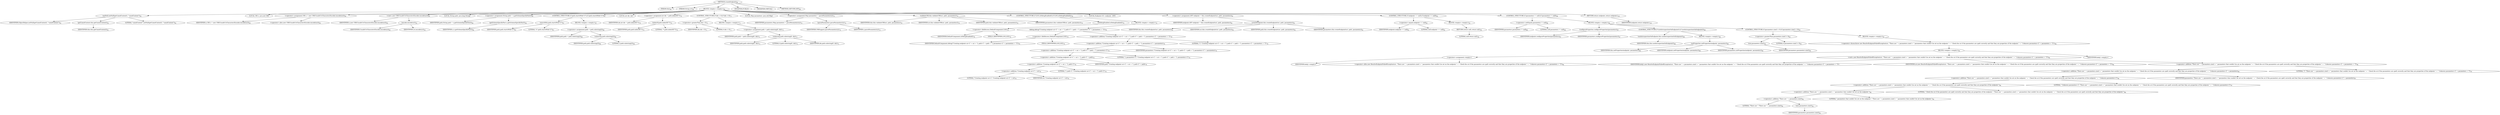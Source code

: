 digraph "createEndpoint" {  
"97" [label = <(METHOD,createEndpoint)<SUB>60</SUB>> ]
"6" [label = <(PARAM,this)<SUB>60</SUB>> ]
"98" [label = <(PARAM,String uri)<SUB>60</SUB>> ]
"99" [label = <(BLOCK,&lt;empty&gt;,&lt;empty&gt;)<SUB>60</SUB>> ]
"100" [label = <(notNull,notNull(getCamelContext(), &quot;camelContext&quot;))<SUB>61</SUB>> ]
"101" [label = <(IDENTIFIER,ObjectHelper,notNull(getCamelContext(), &quot;camelContext&quot;))<SUB>61</SUB>> ]
"102" [label = <(getCamelContext,this.getCamelContext())<SUB>61</SUB>> ]
"5" [label = <(IDENTIFIER,this,this.getCamelContext())<SUB>61</SUB>> ]
"103" [label = <(LITERAL,&quot;camelContext&quot;,notNull(getCamelContext(), &quot;camelContext&quot;))<SUB>61</SUB>> ]
"8" [label = <(LOCAL,URI u: java.net.URI)> ]
"104" [label = <(&lt;operator&gt;.assignment,URI u = new URI(UnsafeUriCharactersEncoder.encode(uri)))<SUB>63</SUB>> ]
"105" [label = <(IDENTIFIER,u,URI u = new URI(UnsafeUriCharactersEncoder.encode(uri)))<SUB>63</SUB>> ]
"106" [label = <(&lt;operator&gt;.alloc,new URI(UnsafeUriCharactersEncoder.encode(uri)))<SUB>63</SUB>> ]
"107" [label = <(&lt;init&gt;,new URI(UnsafeUriCharactersEncoder.encode(uri)))<SUB>63</SUB>> ]
"7" [label = <(IDENTIFIER,u,new URI(UnsafeUriCharactersEncoder.encode(uri)))<SUB>63</SUB>> ]
"108" [label = <(encode,encode(uri))<SUB>63</SUB>> ]
"109" [label = <(IDENTIFIER,UnsafeUriCharactersEncoder,encode(uri))<SUB>63</SUB>> ]
"110" [label = <(IDENTIFIER,uri,encode(uri))<SUB>63</SUB>> ]
"111" [label = <(LOCAL,String path: java.lang.String)> ]
"112" [label = <(&lt;operator&gt;.assignment,String path = u.getSchemeSpecificPart())<SUB>64</SUB>> ]
"113" [label = <(IDENTIFIER,path,String path = u.getSchemeSpecificPart())<SUB>64</SUB>> ]
"114" [label = <(getSchemeSpecificPart,u.getSchemeSpecificPart())<SUB>64</SUB>> ]
"115" [label = <(IDENTIFIER,u,u.getSchemeSpecificPart())<SUB>64</SUB>> ]
"116" [label = <(CONTROL_STRUCTURE,if (path.startsWith(&quot;//&quot;)),if (path.startsWith(&quot;//&quot;)))<SUB>67</SUB>> ]
"117" [label = <(startsWith,path.startsWith(&quot;//&quot;))<SUB>67</SUB>> ]
"118" [label = <(IDENTIFIER,path,path.startsWith(&quot;//&quot;))<SUB>67</SUB>> ]
"119" [label = <(LITERAL,&quot;//&quot;,path.startsWith(&quot;//&quot;))<SUB>67</SUB>> ]
"120" [label = <(BLOCK,&lt;empty&gt;,&lt;empty&gt;)<SUB>67</SUB>> ]
"121" [label = <(&lt;operator&gt;.assignment,path = path.substring(2))<SUB>68</SUB>> ]
"122" [label = <(IDENTIFIER,path,path = path.substring(2))<SUB>68</SUB>> ]
"123" [label = <(substring,path.substring(2))<SUB>68</SUB>> ]
"124" [label = <(IDENTIFIER,path,path.substring(2))<SUB>68</SUB>> ]
"125" [label = <(LITERAL,2,path.substring(2))<SUB>68</SUB>> ]
"126" [label = <(LOCAL,int idx: int)> ]
"127" [label = <(&lt;operator&gt;.assignment,int idx = path.indexOf('?'))<SUB>70</SUB>> ]
"128" [label = <(IDENTIFIER,idx,int idx = path.indexOf('?'))<SUB>70</SUB>> ]
"129" [label = <(indexOf,path.indexOf('?'))<SUB>70</SUB>> ]
"130" [label = <(IDENTIFIER,path,path.indexOf('?'))<SUB>70</SUB>> ]
"131" [label = <(LITERAL,'?',path.indexOf('?'))<SUB>70</SUB>> ]
"132" [label = <(CONTROL_STRUCTURE,if (idx &gt; 0),if (idx &gt; 0))<SUB>71</SUB>> ]
"133" [label = <(&lt;operator&gt;.greaterThan,idx &gt; 0)<SUB>71</SUB>> ]
"134" [label = <(IDENTIFIER,idx,idx &gt; 0)<SUB>71</SUB>> ]
"135" [label = <(LITERAL,0,idx &gt; 0)<SUB>71</SUB>> ]
"136" [label = <(BLOCK,&lt;empty&gt;,&lt;empty&gt;)<SUB>71</SUB>> ]
"137" [label = <(&lt;operator&gt;.assignment,path = path.substring(0, idx))<SUB>72</SUB>> ]
"138" [label = <(IDENTIFIER,path,path = path.substring(0, idx))<SUB>72</SUB>> ]
"139" [label = <(substring,path.substring(0, idx))<SUB>72</SUB>> ]
"140" [label = <(IDENTIFIER,path,path.substring(0, idx))<SUB>72</SUB>> ]
"141" [label = <(LITERAL,0,path.substring(0, idx))<SUB>72</SUB>> ]
"142" [label = <(IDENTIFIER,idx,path.substring(0, idx))<SUB>72</SUB>> ]
"143" [label = <(LOCAL,Map parameters: java.util.Map)> ]
"144" [label = <(&lt;operator&gt;.assignment,Map parameters = parseParameters(u))<SUB>74</SUB>> ]
"145" [label = <(IDENTIFIER,parameters,Map parameters = parseParameters(u))<SUB>74</SUB>> ]
"146" [label = <(parseParameters,parseParameters(u))<SUB>74</SUB>> ]
"147" [label = <(IDENTIFIER,URISupport,parseParameters(u))<SUB>74</SUB>> ]
"148" [label = <(IDENTIFIER,u,parseParameters(u))<SUB>74</SUB>> ]
"149" [label = <(validateURI,this.validateURI(uri, path, parameters))<SUB>76</SUB>> ]
"9" [label = <(IDENTIFIER,this,this.validateURI(uri, path, parameters))<SUB>76</SUB>> ]
"150" [label = <(IDENTIFIER,uri,this.validateURI(uri, path, parameters))<SUB>76</SUB>> ]
"151" [label = <(IDENTIFIER,path,this.validateURI(uri, path, parameters))<SUB>76</SUB>> ]
"152" [label = <(IDENTIFIER,parameters,this.validateURI(uri, path, parameters))<SUB>76</SUB>> ]
"153" [label = <(CONTROL_STRUCTURE,if (LOG.isDebugEnabled()),if (LOG.isDebugEnabled()))<SUB>78</SUB>> ]
"154" [label = <(isDebugEnabled,isDebugEnabled())<SUB>78</SUB>> ]
"155" [label = <(&lt;operator&gt;.fieldAccess,DefaultComponent.LOG)<SUB>78</SUB>> ]
"156" [label = <(IDENTIFIER,DefaultComponent,isDebugEnabled())<SUB>78</SUB>> ]
"157" [label = <(FIELD_IDENTIFIER,LOG,LOG)<SUB>78</SUB>> ]
"158" [label = <(BLOCK,&lt;empty&gt;,&lt;empty&gt;)<SUB>78</SUB>> ]
"159" [label = <(debug,debug(&quot;Creating endpoint uri=[&quot; + uri + &quot;], path=[&quot; + path + &quot;], parameters=[&quot; + parameters + &quot;]&quot;))<SUB>79</SUB>> ]
"160" [label = <(&lt;operator&gt;.fieldAccess,DefaultComponent.LOG)<SUB>79</SUB>> ]
"161" [label = <(IDENTIFIER,DefaultComponent,debug(&quot;Creating endpoint uri=[&quot; + uri + &quot;], path=[&quot; + path + &quot;], parameters=[&quot; + parameters + &quot;]&quot;))<SUB>79</SUB>> ]
"162" [label = <(FIELD_IDENTIFIER,LOG,LOG)<SUB>79</SUB>> ]
"163" [label = <(&lt;operator&gt;.addition,&quot;Creating endpoint uri=[&quot; + uri + &quot;], path=[&quot; + path + &quot;], parameters=[&quot; + parameters + &quot;]&quot;)<SUB>79</SUB>> ]
"164" [label = <(&lt;operator&gt;.addition,&quot;Creating endpoint uri=[&quot; + uri + &quot;], path=[&quot; + path + &quot;], parameters=[&quot; + parameters)<SUB>79</SUB>> ]
"165" [label = <(&lt;operator&gt;.addition,&quot;Creating endpoint uri=[&quot; + uri + &quot;], path=[&quot; + path + &quot;], parameters=[&quot;)<SUB>79</SUB>> ]
"166" [label = <(&lt;operator&gt;.addition,&quot;Creating endpoint uri=[&quot; + uri + &quot;], path=[&quot; + path)<SUB>79</SUB>> ]
"167" [label = <(&lt;operator&gt;.addition,&quot;Creating endpoint uri=[&quot; + uri + &quot;], path=[&quot;)<SUB>79</SUB>> ]
"168" [label = <(&lt;operator&gt;.addition,&quot;Creating endpoint uri=[&quot; + uri)<SUB>79</SUB>> ]
"169" [label = <(LITERAL,&quot;Creating endpoint uri=[&quot;,&quot;Creating endpoint uri=[&quot; + uri)<SUB>79</SUB>> ]
"170" [label = <(IDENTIFIER,uri,&quot;Creating endpoint uri=[&quot; + uri)<SUB>79</SUB>> ]
"171" [label = <(LITERAL,&quot;], path=[&quot;,&quot;Creating endpoint uri=[&quot; + uri + &quot;], path=[&quot;)<SUB>79</SUB>> ]
"172" [label = <(IDENTIFIER,path,&quot;Creating endpoint uri=[&quot; + uri + &quot;], path=[&quot; + path)<SUB>79</SUB>> ]
"173" [label = <(LITERAL,&quot;], parameters=[&quot;,&quot;Creating endpoint uri=[&quot; + uri + &quot;], path=[&quot; + path + &quot;], parameters=[&quot;)<SUB>79</SUB>> ]
"174" [label = <(IDENTIFIER,parameters,&quot;Creating endpoint uri=[&quot; + uri + &quot;], path=[&quot; + path + &quot;], parameters=[&quot; + parameters)<SUB>79</SUB>> ]
"175" [label = <(LITERAL,&quot;]&quot;,&quot;Creating endpoint uri=[&quot; + uri + &quot;], path=[&quot; + path + &quot;], parameters=[&quot; + parameters + &quot;]&quot;)<SUB>79</SUB>> ]
"176" [label = <(LOCAL,Endpoint&lt;E&gt; endpoint: ANY)> ]
"177" [label = <(&lt;operator&gt;.assignment,ANY endpoint = this.createEndpoint(uri, path, parameters))<SUB>81</SUB>> ]
"178" [label = <(IDENTIFIER,endpoint,ANY endpoint = this.createEndpoint(uri, path, parameters))<SUB>81</SUB>> ]
"179" [label = <(createEndpoint,this.createEndpoint(uri, path, parameters))<SUB>81</SUB>> ]
"10" [label = <(IDENTIFIER,this,this.createEndpoint(uri, path, parameters))<SUB>81</SUB>> ]
"180" [label = <(IDENTIFIER,uri,this.createEndpoint(uri, path, parameters))<SUB>81</SUB>> ]
"181" [label = <(IDENTIFIER,path,this.createEndpoint(uri, path, parameters))<SUB>81</SUB>> ]
"182" [label = <(IDENTIFIER,parameters,this.createEndpoint(uri, path, parameters))<SUB>81</SUB>> ]
"183" [label = <(CONTROL_STRUCTURE,if (endpoint == null),if (endpoint == null))<SUB>82</SUB>> ]
"184" [label = <(&lt;operator&gt;.equals,endpoint == null)<SUB>82</SUB>> ]
"185" [label = <(IDENTIFIER,endpoint,endpoint == null)<SUB>82</SUB>> ]
"186" [label = <(LITERAL,null,endpoint == null)<SUB>82</SUB>> ]
"187" [label = <(BLOCK,&lt;empty&gt;,&lt;empty&gt;)<SUB>82</SUB>> ]
"188" [label = <(RETURN,return null;,return null;)<SUB>83</SUB>> ]
"189" [label = <(LITERAL,null,return null;)<SUB>83</SUB>> ]
"190" [label = <(CONTROL_STRUCTURE,if (parameters != null),if (parameters != null))<SUB>86</SUB>> ]
"191" [label = <(&lt;operator&gt;.notEquals,parameters != null)<SUB>86</SUB>> ]
"192" [label = <(IDENTIFIER,parameters,parameters != null)<SUB>86</SUB>> ]
"193" [label = <(LITERAL,null,parameters != null)<SUB>86</SUB>> ]
"194" [label = <(BLOCK,&lt;empty&gt;,&lt;empty&gt;)<SUB>86</SUB>> ]
"195" [label = <(configureProperties,configureProperties(parameters))<SUB>87</SUB>> ]
"196" [label = <(IDENTIFIER,endpoint,configureProperties(parameters))<SUB>87</SUB>> ]
"197" [label = <(IDENTIFIER,parameters,configureProperties(parameters))<SUB>87</SUB>> ]
"198" [label = <(CONTROL_STRUCTURE,if (useIntrospectionOnEndpoint()),if (useIntrospectionOnEndpoint()))<SUB>88</SUB>> ]
"199" [label = <(useIntrospectionOnEndpoint,this.useIntrospectionOnEndpoint())<SUB>88</SUB>> ]
"11" [label = <(IDENTIFIER,this,this.useIntrospectionOnEndpoint())<SUB>88</SUB>> ]
"200" [label = <(BLOCK,&lt;empty&gt;,&lt;empty&gt;)<SUB>88</SUB>> ]
"201" [label = <(setProperties,setProperties(endpoint, parameters))<SUB>89</SUB>> ]
"12" [label = <(IDENTIFIER,this,setProperties(endpoint, parameters))<SUB>89</SUB>> ]
"202" [label = <(IDENTIFIER,endpoint,setProperties(endpoint, parameters))<SUB>89</SUB>> ]
"203" [label = <(IDENTIFIER,parameters,setProperties(endpoint, parameters))<SUB>89</SUB>> ]
"204" [label = <(CONTROL_STRUCTURE,if (parameters.size() &gt; 0),if (parameters.size() &gt; 0))<SUB>93</SUB>> ]
"205" [label = <(&lt;operator&gt;.greaterThan,parameters.size() &gt; 0)<SUB>93</SUB>> ]
"206" [label = <(size,parameters.size())<SUB>93</SUB>> ]
"207" [label = <(IDENTIFIER,parameters,parameters.size())<SUB>93</SUB>> ]
"208" [label = <(LITERAL,0,parameters.size() &gt; 0)<SUB>93</SUB>> ]
"209" [label = <(BLOCK,&lt;empty&gt;,&lt;empty&gt;)<SUB>93</SUB>> ]
"210" [label = <(&lt;operator&gt;.throw,throw new ResolveEndpointFailedException(uri, &quot;There are &quot; + parameters.size() + &quot; parameters that couldn't be set on the endpoint.&quot; + &quot; Check the uri if the parameters are spelt correctly and that they are properties of the endpoint.&quot; + &quot; Unknown parameters=[&quot; + parameters + &quot;]&quot;);)<SUB>94</SUB>> ]
"211" [label = <(BLOCK,&lt;empty&gt;,&lt;empty&gt;)<SUB>94</SUB>> ]
"212" [label = <(&lt;operator&gt;.assignment,&lt;empty&gt;)> ]
"213" [label = <(IDENTIFIER,$obj1,&lt;empty&gt;)> ]
"214" [label = <(&lt;operator&gt;.alloc,new ResolveEndpointFailedException(uri, &quot;There are &quot; + parameters.size() + &quot; parameters that couldn't be set on the endpoint.&quot; + &quot; Check the uri if the parameters are spelt correctly and that they are properties of the endpoint.&quot; + &quot; Unknown parameters=[&quot; + parameters + &quot;]&quot;))<SUB>94</SUB>> ]
"215" [label = <(&lt;init&gt;,new ResolveEndpointFailedException(uri, &quot;There are &quot; + parameters.size() + &quot; parameters that couldn't be set on the endpoint.&quot; + &quot; Check the uri if the parameters are spelt correctly and that they are properties of the endpoint.&quot; + &quot; Unknown parameters=[&quot; + parameters + &quot;]&quot;))<SUB>94</SUB>> ]
"216" [label = <(IDENTIFIER,$obj1,new ResolveEndpointFailedException(uri, &quot;There are &quot; + parameters.size() + &quot; parameters that couldn't be set on the endpoint.&quot; + &quot; Check the uri if the parameters are spelt correctly and that they are properties of the endpoint.&quot; + &quot; Unknown parameters=[&quot; + parameters + &quot;]&quot;))> ]
"217" [label = <(IDENTIFIER,uri,new ResolveEndpointFailedException(uri, &quot;There are &quot; + parameters.size() + &quot; parameters that couldn't be set on the endpoint.&quot; + &quot; Check the uri if the parameters are spelt correctly and that they are properties of the endpoint.&quot; + &quot; Unknown parameters=[&quot; + parameters + &quot;]&quot;))<SUB>94</SUB>> ]
"218" [label = <(&lt;operator&gt;.addition,&quot;There are &quot; + parameters.size() + &quot; parameters that couldn't be set on the endpoint.&quot; + &quot; Check the uri if the parameters are spelt correctly and that they are properties of the endpoint.&quot; + &quot; Unknown parameters=[&quot; + parameters + &quot;]&quot;)<SUB>94</SUB>> ]
"219" [label = <(&lt;operator&gt;.addition,&quot;There are &quot; + parameters.size() + &quot; parameters that couldn't be set on the endpoint.&quot; + &quot; Check the uri if the parameters are spelt correctly and that they are properties of the endpoint.&quot; + &quot; Unknown parameters=[&quot; + parameters)<SUB>94</SUB>> ]
"220" [label = <(&lt;operator&gt;.addition,&quot;There are &quot; + parameters.size() + &quot; parameters that couldn't be set on the endpoint.&quot; + &quot; Check the uri if the parameters are spelt correctly and that they are properties of the endpoint.&quot; + &quot; Unknown parameters=[&quot;)<SUB>94</SUB>> ]
"221" [label = <(&lt;operator&gt;.addition,&quot;There are &quot; + parameters.size() + &quot; parameters that couldn't be set on the endpoint.&quot; + &quot; Check the uri if the parameters are spelt correctly and that they are properties of the endpoint.&quot;)<SUB>94</SUB>> ]
"222" [label = <(&lt;operator&gt;.addition,&quot;There are &quot; + parameters.size() + &quot; parameters that couldn't be set on the endpoint.&quot;)<SUB>94</SUB>> ]
"223" [label = <(&lt;operator&gt;.addition,&quot;There are &quot; + parameters.size())<SUB>94</SUB>> ]
"224" [label = <(LITERAL,&quot;There are &quot;,&quot;There are &quot; + parameters.size())<SUB>94</SUB>> ]
"225" [label = <(size,parameters.size())<SUB>94</SUB>> ]
"226" [label = <(IDENTIFIER,parameters,parameters.size())<SUB>94</SUB>> ]
"227" [label = <(LITERAL,&quot; parameters that couldn't be set on the endpoint.&quot;,&quot;There are &quot; + parameters.size() + &quot; parameters that couldn't be set on the endpoint.&quot;)<SUB>95</SUB>> ]
"228" [label = <(LITERAL,&quot; Check the uri if the parameters are spelt correctly and that they are properties of the endpoint.&quot;,&quot;There are &quot; + parameters.size() + &quot; parameters that couldn't be set on the endpoint.&quot; + &quot; Check the uri if the parameters are spelt correctly and that they are properties of the endpoint.&quot;)<SUB>96</SUB>> ]
"229" [label = <(LITERAL,&quot; Unknown parameters=[&quot;,&quot;There are &quot; + parameters.size() + &quot; parameters that couldn't be set on the endpoint.&quot; + &quot; Check the uri if the parameters are spelt correctly and that they are properties of the endpoint.&quot; + &quot; Unknown parameters=[&quot;)<SUB>97</SUB>> ]
"230" [label = <(IDENTIFIER,parameters,&quot;There are &quot; + parameters.size() + &quot; parameters that couldn't be set on the endpoint.&quot; + &quot; Check the uri if the parameters are spelt correctly and that they are properties of the endpoint.&quot; + &quot; Unknown parameters=[&quot; + parameters)<SUB>97</SUB>> ]
"231" [label = <(LITERAL,&quot;]&quot;,&quot;There are &quot; + parameters.size() + &quot; parameters that couldn't be set on the endpoint.&quot; + &quot; Check the uri if the parameters are spelt correctly and that they are properties of the endpoint.&quot; + &quot; Unknown parameters=[&quot; + parameters + &quot;]&quot;)<SUB>97</SUB>> ]
"232" [label = <(IDENTIFIER,$obj1,&lt;empty&gt;)> ]
"233" [label = <(RETURN,return endpoint;,return endpoint;)<SUB>101</SUB>> ]
"234" [label = <(IDENTIFIER,endpoint,return endpoint;)<SUB>101</SUB>> ]
"235" [label = <(MODIFIER,PUBLIC)> ]
"236" [label = <(MODIFIER,VIRTUAL)> ]
"237" [label = <(METHOD_RETURN,ANY)<SUB>60</SUB>> ]
  "97" -> "6" 
  "97" -> "98" 
  "97" -> "99" 
  "97" -> "235" 
  "97" -> "236" 
  "97" -> "237" 
  "99" -> "100" 
  "99" -> "8" 
  "99" -> "104" 
  "99" -> "107" 
  "99" -> "111" 
  "99" -> "112" 
  "99" -> "116" 
  "99" -> "126" 
  "99" -> "127" 
  "99" -> "132" 
  "99" -> "143" 
  "99" -> "144" 
  "99" -> "149" 
  "99" -> "153" 
  "99" -> "176" 
  "99" -> "177" 
  "99" -> "183" 
  "99" -> "190" 
  "99" -> "233" 
  "100" -> "101" 
  "100" -> "102" 
  "100" -> "103" 
  "102" -> "5" 
  "104" -> "105" 
  "104" -> "106" 
  "107" -> "7" 
  "107" -> "108" 
  "108" -> "109" 
  "108" -> "110" 
  "112" -> "113" 
  "112" -> "114" 
  "114" -> "115" 
  "116" -> "117" 
  "116" -> "120" 
  "117" -> "118" 
  "117" -> "119" 
  "120" -> "121" 
  "121" -> "122" 
  "121" -> "123" 
  "123" -> "124" 
  "123" -> "125" 
  "127" -> "128" 
  "127" -> "129" 
  "129" -> "130" 
  "129" -> "131" 
  "132" -> "133" 
  "132" -> "136" 
  "133" -> "134" 
  "133" -> "135" 
  "136" -> "137" 
  "137" -> "138" 
  "137" -> "139" 
  "139" -> "140" 
  "139" -> "141" 
  "139" -> "142" 
  "144" -> "145" 
  "144" -> "146" 
  "146" -> "147" 
  "146" -> "148" 
  "149" -> "9" 
  "149" -> "150" 
  "149" -> "151" 
  "149" -> "152" 
  "153" -> "154" 
  "153" -> "158" 
  "154" -> "155" 
  "155" -> "156" 
  "155" -> "157" 
  "158" -> "159" 
  "159" -> "160" 
  "159" -> "163" 
  "160" -> "161" 
  "160" -> "162" 
  "163" -> "164" 
  "163" -> "175" 
  "164" -> "165" 
  "164" -> "174" 
  "165" -> "166" 
  "165" -> "173" 
  "166" -> "167" 
  "166" -> "172" 
  "167" -> "168" 
  "167" -> "171" 
  "168" -> "169" 
  "168" -> "170" 
  "177" -> "178" 
  "177" -> "179" 
  "179" -> "10" 
  "179" -> "180" 
  "179" -> "181" 
  "179" -> "182" 
  "183" -> "184" 
  "183" -> "187" 
  "184" -> "185" 
  "184" -> "186" 
  "187" -> "188" 
  "188" -> "189" 
  "190" -> "191" 
  "190" -> "194" 
  "191" -> "192" 
  "191" -> "193" 
  "194" -> "195" 
  "194" -> "198" 
  "194" -> "204" 
  "195" -> "196" 
  "195" -> "197" 
  "198" -> "199" 
  "198" -> "200" 
  "199" -> "11" 
  "200" -> "201" 
  "201" -> "12" 
  "201" -> "202" 
  "201" -> "203" 
  "204" -> "205" 
  "204" -> "209" 
  "205" -> "206" 
  "205" -> "208" 
  "206" -> "207" 
  "209" -> "210" 
  "210" -> "211" 
  "211" -> "212" 
  "211" -> "215" 
  "211" -> "232" 
  "212" -> "213" 
  "212" -> "214" 
  "215" -> "216" 
  "215" -> "217" 
  "215" -> "218" 
  "218" -> "219" 
  "218" -> "231" 
  "219" -> "220" 
  "219" -> "230" 
  "220" -> "221" 
  "220" -> "229" 
  "221" -> "222" 
  "221" -> "228" 
  "222" -> "223" 
  "222" -> "227" 
  "223" -> "224" 
  "223" -> "225" 
  "225" -> "226" 
  "233" -> "234" 
}
